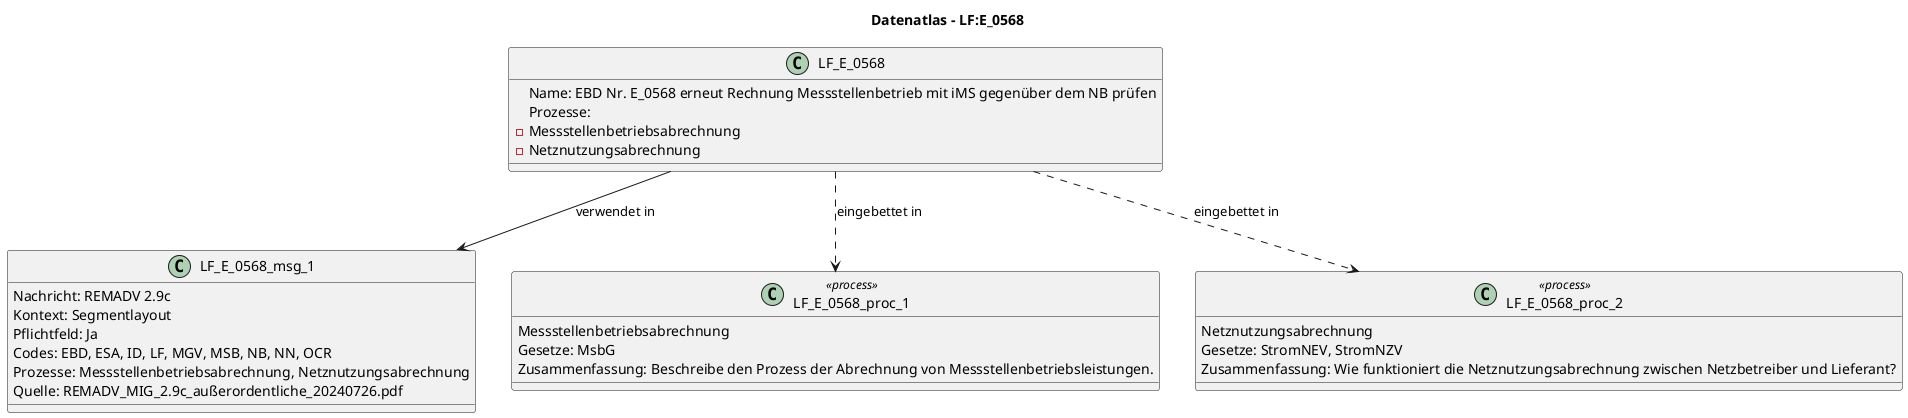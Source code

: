 @startuml
title Datenatlas – LF:E_0568
class LF_E_0568 {
  Name: EBD Nr. E_0568 erneut Rechnung Messstellenbetrieb mit iMS gegenüber dem NB prüfen
  Prozesse:
    - Messstellenbetriebsabrechnung
    - Netznutzungsabrechnung
}
class LF_E_0568_msg_1 {
  Nachricht: REMADV 2.9c
  Kontext: Segmentlayout
  Pflichtfeld: Ja
  Codes: EBD, ESA, ID, LF, MGV, MSB, NB, NN, OCR
  Prozesse: Messstellenbetriebsabrechnung, Netznutzungsabrechnung
  Quelle: REMADV_MIG_2.9c_außerordentliche_20240726.pdf
}
LF_E_0568 --> LF_E_0568_msg_1 : verwendet in
class LF_E_0568_proc_1 <<process>> {
  Messstellenbetriebsabrechnung
  Gesetze: MsbG
  Zusammenfassung: Beschreibe den Prozess der Abrechnung von Messstellenbetriebsleistungen.
}
LF_E_0568 ..> LF_E_0568_proc_1 : eingebettet in
class LF_E_0568_proc_2 <<process>> {
  Netznutzungsabrechnung
  Gesetze: StromNEV, StromNZV
  Zusammenfassung: Wie funktioniert die Netznutzungsabrechnung zwischen Netzbetreiber und Lieferant?
}
LF_E_0568 ..> LF_E_0568_proc_2 : eingebettet in
@enduml